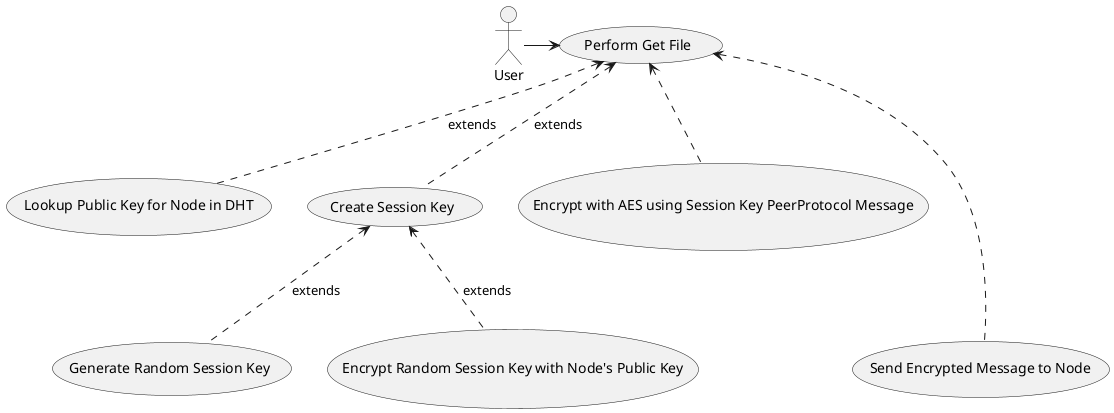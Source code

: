 @startuml



User -> (Perform Get File)

(Perform Get File) <.. (Lookup Public Key for Node in DHT):extends
(Perform Get File) <.. (Create Session Key):extends
(Create Session Key) <..(Generate Random Session Key):extends
(Create Session Key) <..(Encrypt Random Session Key with Node's Public Key): extends
(Perform Get File)<..(Encrypt with AES using Session Key PeerProtocol Message)
(Perform Get File) <...(Send Encrypted Message to Node)

@enduml
